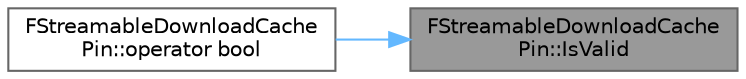 digraph "FStreamableDownloadCachePin::IsValid"
{
 // INTERACTIVE_SVG=YES
 // LATEX_PDF_SIZE
  bgcolor="transparent";
  edge [fontname=Helvetica,fontsize=10,labelfontname=Helvetica,labelfontsize=10];
  node [fontname=Helvetica,fontsize=10,shape=box,height=0.2,width=0.4];
  rankdir="RL";
  Node1 [id="Node000001",label="FStreamableDownloadCache\lPin::IsValid",height=0.2,width=0.4,color="gray40", fillcolor="grey60", style="filled", fontcolor="black",tooltip=" "];
  Node1 -> Node2 [id="edge1_Node000001_Node000002",dir="back",color="steelblue1",style="solid",tooltip=" "];
  Node2 [id="Node000002",label="FStreamableDownloadCache\lPin::operator bool",height=0.2,width=0.4,color="grey40", fillcolor="white", style="filled",URL="$db/d58/structFStreamableDownloadCachePin.html#ac977de31a2c274addb0040f0f01acb8e",tooltip=" "];
}
